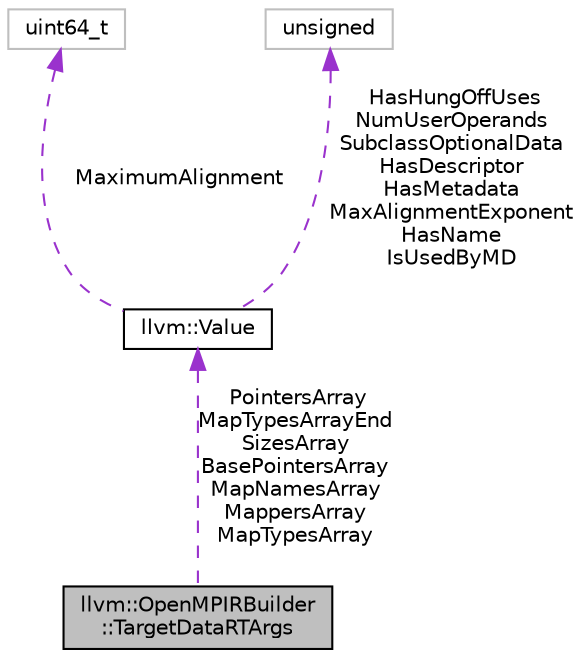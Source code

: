 digraph "llvm::OpenMPIRBuilder::TargetDataRTArgs"
{
 // LATEX_PDF_SIZE
  bgcolor="transparent";
  edge [fontname="Helvetica",fontsize="10",labelfontname="Helvetica",labelfontsize="10"];
  node [fontname="Helvetica",fontsize="10",shape=record];
  Node1 [label="llvm::OpenMPIRBuilder\l::TargetDataRTArgs",height=0.2,width=0.4,color="black", fillcolor="grey75", style="filled", fontcolor="black",tooltip="Container for the arguments used to pass data to the runtime library."];
  Node2 -> Node1 [dir="back",color="darkorchid3",fontsize="10",style="dashed",label=" PointersArray\nMapTypesArrayEnd\nSizesArray\nBasePointersArray\nMapNamesArray\nMappersArray\nMapTypesArray" ,fontname="Helvetica"];
  Node2 [label="llvm::Value",height=0.2,width=0.4,color="black",URL="$classllvm_1_1Value.html",tooltip="LLVM Value Representation."];
  Node3 -> Node2 [dir="back",color="darkorchid3",fontsize="10",style="dashed",label=" MaximumAlignment" ,fontname="Helvetica"];
  Node3 [label="uint64_t",height=0.2,width=0.4,color="grey75",tooltip=" "];
  Node4 -> Node2 [dir="back",color="darkorchid3",fontsize="10",style="dashed",label=" HasHungOffUses\nNumUserOperands\nSubclassOptionalData\nHasDescriptor\nHasMetadata\nMaxAlignmentExponent\nHasName\nIsUsedByMD" ,fontname="Helvetica"];
  Node4 [label="unsigned",height=0.2,width=0.4,color="grey75",tooltip=" "];
}
